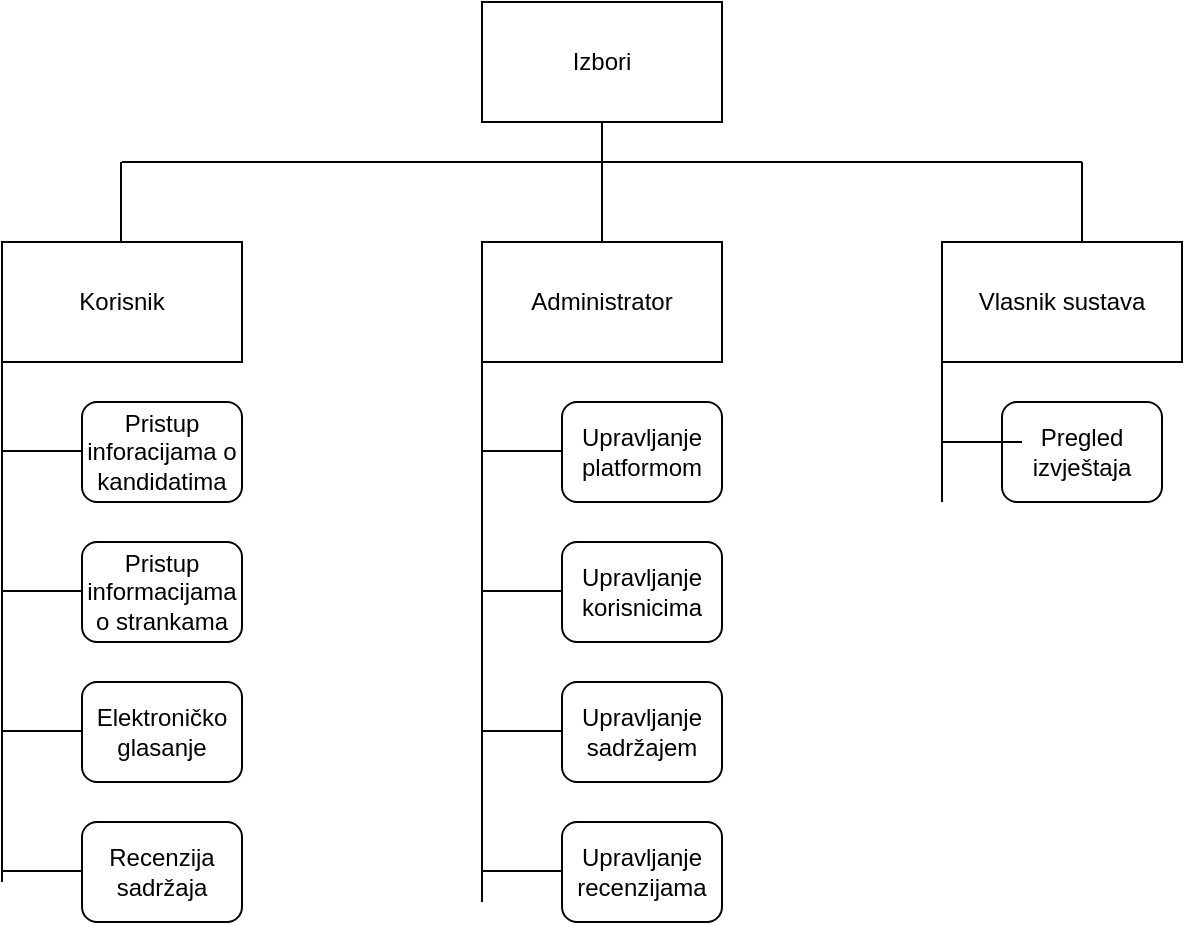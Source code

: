 <?xml version="1.0" encoding="UTF-8"?>
<mxfile version="24.7.8"><diagram name="Page-1" id="JfjGy4kndvTIvYeLvEvc"><mxGraphModel dx="794" dy="386" grid="1" gridSize="10" guides="1" tooltips="1" connect="1" arrows="1" fold="1" page="1" pageScale="1" pageWidth="827" pageHeight="1169" math="0" shadow="0"><root><mxCell id="0"/><mxCell id="1" parent="0"/><mxCell id="t2zR8JG1Dq7IRGJ8YDr1-25" value="Izbori" style="rounded=0;whiteSpace=wrap;html=1;" parent="1" vertex="1"><mxGeometry x="320" y="40" width="120" height="60" as="geometry"/></mxCell><mxCell id="t2zR8JG1Dq7IRGJ8YDr1-32" value="" style="endArrow=none;html=1;rounded=0;" parent="1" edge="1"><mxGeometry width="50" height="50" relative="1" as="geometry"><mxPoint x="140" y="120" as="sourcePoint"/><mxPoint x="620" y="120" as="targetPoint"/></mxGeometry></mxCell><mxCell id="t2zR8JG1Dq7IRGJ8YDr1-35" value="" style="endArrow=none;html=1;rounded=0;" parent="1" target="t2zR8JG1Dq7IRGJ8YDr1-36" edge="1"><mxGeometry width="50" height="50" relative="1" as="geometry"><mxPoint x="390" y="190" as="sourcePoint"/><mxPoint x="390" y="130" as="targetPoint"/></mxGeometry></mxCell><mxCell id="t2zR8JG1Dq7IRGJ8YDr1-36" value="Administrator" style="rounded=0;whiteSpace=wrap;html=1;" parent="1" vertex="1"><mxGeometry x="320" y="160" width="120" height="60" as="geometry"/></mxCell><mxCell id="t2zR8JG1Dq7IRGJ8YDr1-38" value="" style="endArrow=none;html=1;rounded=0;" parent="1" edge="1"><mxGeometry width="50" height="50" relative="1" as="geometry"><mxPoint x="380" y="160" as="sourcePoint"/><mxPoint x="380" y="120" as="targetPoint"/></mxGeometry></mxCell><mxCell id="t2zR8JG1Dq7IRGJ8YDr1-39" value="Vlasnik sustava" style="rounded=0;whiteSpace=wrap;html=1;" parent="1" vertex="1"><mxGeometry x="550" y="160" width="120" height="60" as="geometry"/></mxCell><mxCell id="t2zR8JG1Dq7IRGJ8YDr1-40" value="" style="endArrow=none;html=1;rounded=0;" parent="1" edge="1"><mxGeometry width="50" height="50" relative="1" as="geometry"><mxPoint x="620" y="160" as="sourcePoint"/><mxPoint x="620" y="120" as="targetPoint"/></mxGeometry></mxCell><mxCell id="t2zR8JG1Dq7IRGJ8YDr1-41" value="" style="endArrow=none;html=1;rounded=0;" parent="1" target="t2zR8JG1Dq7IRGJ8YDr1-34" edge="1"><mxGeometry width="50" height="50" relative="1" as="geometry"><mxPoint x="159.5" y="190" as="sourcePoint"/><mxPoint x="159.5" y="130" as="targetPoint"/></mxGeometry></mxCell><mxCell id="t2zR8JG1Dq7IRGJ8YDr1-34" value="Korisnik" style="whiteSpace=wrap;html=1;" parent="1" vertex="1"><mxGeometry x="80" y="160" width="120" height="60" as="geometry"/></mxCell><mxCell id="t2zR8JG1Dq7IRGJ8YDr1-43" value="" style="endArrow=none;html=1;rounded=0;" parent="1" edge="1"><mxGeometry width="50" height="50" relative="1" as="geometry"><mxPoint x="139.5" y="160" as="sourcePoint"/><mxPoint x="139.5" y="130" as="targetPoint"/><Array as="points"><mxPoint x="139.5" y="120"/></Array></mxGeometry></mxCell><mxCell id="t2zR8JG1Dq7IRGJ8YDr1-49" value="" style="endArrow=none;html=1;rounded=0;entryX=0.5;entryY=1;entryDx=0;entryDy=0;" parent="1" target="t2zR8JG1Dq7IRGJ8YDr1-25" edge="1"><mxGeometry width="50" height="50" relative="1" as="geometry"><mxPoint x="380" y="120" as="sourcePoint"/><mxPoint x="440" y="100" as="targetPoint"/></mxGeometry></mxCell><mxCell id="t2zR8JG1Dq7IRGJ8YDr1-52" value="" style="endArrow=none;html=1;rounded=0;" parent="1" edge="1"><mxGeometry width="50" height="50" relative="1" as="geometry"><mxPoint x="80" y="480" as="sourcePoint"/><mxPoint x="80" y="230" as="targetPoint"/><Array as="points"><mxPoint x="80" y="220"/></Array></mxGeometry></mxCell><mxCell id="t2zR8JG1Dq7IRGJ8YDr1-54" value="Pristup informacijama o strankama" style="rounded=1;whiteSpace=wrap;html=1;" parent="1" vertex="1"><mxGeometry x="120" y="310" width="80" height="50" as="geometry"/></mxCell><mxCell id="t2zR8JG1Dq7IRGJ8YDr1-57" value="Elektroničko glasanje" style="rounded=1;whiteSpace=wrap;html=1;" parent="1" vertex="1"><mxGeometry x="120" y="380" width="80" height="50" as="geometry"/></mxCell><mxCell id="t2zR8JG1Dq7IRGJ8YDr1-60" value="Recenzija sadržaja" style="rounded=1;whiteSpace=wrap;html=1;" parent="1" vertex="1"><mxGeometry x="120" y="450" width="80" height="50" as="geometry"/></mxCell><mxCell id="t2zR8JG1Dq7IRGJ8YDr1-63" value="" style="endArrow=none;html=1;rounded=0;" parent="1" edge="1"><mxGeometry width="50" height="50" relative="1" as="geometry"><mxPoint x="320" y="490" as="sourcePoint"/><mxPoint x="320" y="230" as="targetPoint"/><Array as="points"><mxPoint x="320" y="220"/></Array></mxGeometry></mxCell><mxCell id="t2zR8JG1Dq7IRGJ8YDr1-65" value="Upravljanje korisnicima" style="rounded=1;whiteSpace=wrap;html=1;" parent="1" vertex="1"><mxGeometry x="360" y="310" width="80" height="50" as="geometry"/></mxCell><mxCell id="t2zR8JG1Dq7IRGJ8YDr1-67" value="Upravljanje sadržajem" style="rounded=1;whiteSpace=wrap;html=1;" parent="1" vertex="1"><mxGeometry x="360" y="380" width="80" height="50" as="geometry"/></mxCell><mxCell id="t2zR8JG1Dq7IRGJ8YDr1-69" value="Upravljanje recenzijama" style="rounded=1;whiteSpace=wrap;html=1;" parent="1" vertex="1"><mxGeometry x="360" y="450" width="80" height="50" as="geometry"/></mxCell><mxCell id="t2zR8JG1Dq7IRGJ8YDr1-72" value="" style="endArrow=none;html=1;rounded=0;" parent="1" edge="1"><mxGeometry width="50" height="50" relative="1" as="geometry"><mxPoint x="550" y="290" as="sourcePoint"/><mxPoint x="550" y="230" as="targetPoint"/><Array as="points"><mxPoint x="550" y="220"/></Array></mxGeometry></mxCell><mxCell id="TcXRs2jZcjVELC_aoPdt-3" value="Pristup inforacijama o kandidatima" style="rounded=1;whiteSpace=wrap;html=1;" parent="1" vertex="1"><mxGeometry x="120" y="240" width="80" height="50" as="geometry"/></mxCell><mxCell id="TcXRs2jZcjVELC_aoPdt-15" value="Upravljanje platformom" style="rounded=1;whiteSpace=wrap;html=1;" parent="1" vertex="1"><mxGeometry x="360" y="240" width="80" height="50" as="geometry"/></mxCell><mxCell id="Ml7sm4U--j-oLenQAUOs-1" value="" style="endArrow=none;html=1;rounded=0;" parent="1" edge="1"><mxGeometry width="50" height="50" relative="1" as="geometry"><mxPoint x="80" y="264.5" as="sourcePoint"/><mxPoint x="120" y="264.5" as="targetPoint"/></mxGeometry></mxCell><mxCell id="Ml7sm4U--j-oLenQAUOs-2" value="" style="endArrow=none;html=1;rounded=0;" parent="1" edge="1"><mxGeometry width="50" height="50" relative="1" as="geometry"><mxPoint x="320" y="264.5" as="sourcePoint"/><mxPoint x="360" y="264.5" as="targetPoint"/></mxGeometry></mxCell><mxCell id="Ml7sm4U--j-oLenQAUOs-3" value="" style="endArrow=none;html=1;rounded=0;" parent="1" edge="1" source="t2zR8JG1Dq7IRGJ8YDr1-74"><mxGeometry width="50" height="50" relative="1" as="geometry"><mxPoint x="580" y="264.5" as="sourcePoint"/><mxPoint x="620" y="264.5" as="targetPoint"/></mxGeometry></mxCell><mxCell id="Ml7sm4U--j-oLenQAUOs-5" value="" style="endArrow=none;html=1;rounded=0;" parent="1" edge="1"><mxGeometry width="50" height="50" relative="1" as="geometry"><mxPoint x="80" y="334.5" as="sourcePoint"/><mxPoint x="120" y="334.5" as="targetPoint"/></mxGeometry></mxCell><mxCell id="Ml7sm4U--j-oLenQAUOs-6" value="" style="endArrow=none;html=1;rounded=0;" parent="1" edge="1"><mxGeometry width="50" height="50" relative="1" as="geometry"><mxPoint x="80" y="474.5" as="sourcePoint"/><mxPoint x="120" y="474.5" as="targetPoint"/></mxGeometry></mxCell><mxCell id="Ml7sm4U--j-oLenQAUOs-8" value="" style="endArrow=none;html=1;rounded=0;" parent="1" edge="1"><mxGeometry width="50" height="50" relative="1" as="geometry"><mxPoint x="80" y="404.5" as="sourcePoint"/><mxPoint x="120" y="404.5" as="targetPoint"/></mxGeometry></mxCell><mxCell id="Ml7sm4U--j-oLenQAUOs-9" value="" style="endArrow=none;html=1;rounded=0;" parent="1" edge="1"><mxGeometry width="50" height="50" relative="1" as="geometry"><mxPoint x="320" y="334.5" as="sourcePoint"/><mxPoint x="360" y="334.5" as="targetPoint"/></mxGeometry></mxCell><mxCell id="Ml7sm4U--j-oLenQAUOs-10" value="" style="endArrow=none;html=1;rounded=0;" parent="1" edge="1"><mxGeometry width="50" height="50" relative="1" as="geometry"><mxPoint x="320" y="404.5" as="sourcePoint"/><mxPoint x="360" y="404.5" as="targetPoint"/></mxGeometry></mxCell><mxCell id="Ml7sm4U--j-oLenQAUOs-11" value="" style="endArrow=none;html=1;rounded=0;" parent="1" edge="1"><mxGeometry width="50" height="50" relative="1" as="geometry"><mxPoint x="320" y="474.5" as="sourcePoint"/><mxPoint x="360" y="474.5" as="targetPoint"/></mxGeometry></mxCell><mxCell id="PCrsxEdf7lRmh1KBjjq5-1" value="" style="endArrow=none;html=1;rounded=0;" edge="1" parent="1" target="t2zR8JG1Dq7IRGJ8YDr1-74"><mxGeometry width="50" height="50" relative="1" as="geometry"><mxPoint x="580" y="264.5" as="sourcePoint"/><mxPoint x="620" y="264.5" as="targetPoint"/></mxGeometry></mxCell><mxCell id="t2zR8JG1Dq7IRGJ8YDr1-74" value="Pregled izvještaja" style="rounded=1;whiteSpace=wrap;html=1;" parent="1" vertex="1"><mxGeometry x="580" y="240" width="80" height="50" as="geometry"/></mxCell><mxCell id="PCrsxEdf7lRmh1KBjjq5-2" value="" style="endArrow=none;html=1;rounded=0;entryX=0.125;entryY=0.4;entryDx=0;entryDy=0;entryPerimeter=0;" edge="1" parent="1" target="t2zR8JG1Dq7IRGJ8YDr1-74"><mxGeometry width="50" height="50" relative="1" as="geometry"><mxPoint x="550" y="260" as="sourcePoint"/><mxPoint x="440" y="250" as="targetPoint"/></mxGeometry></mxCell></root></mxGraphModel></diagram></mxfile>